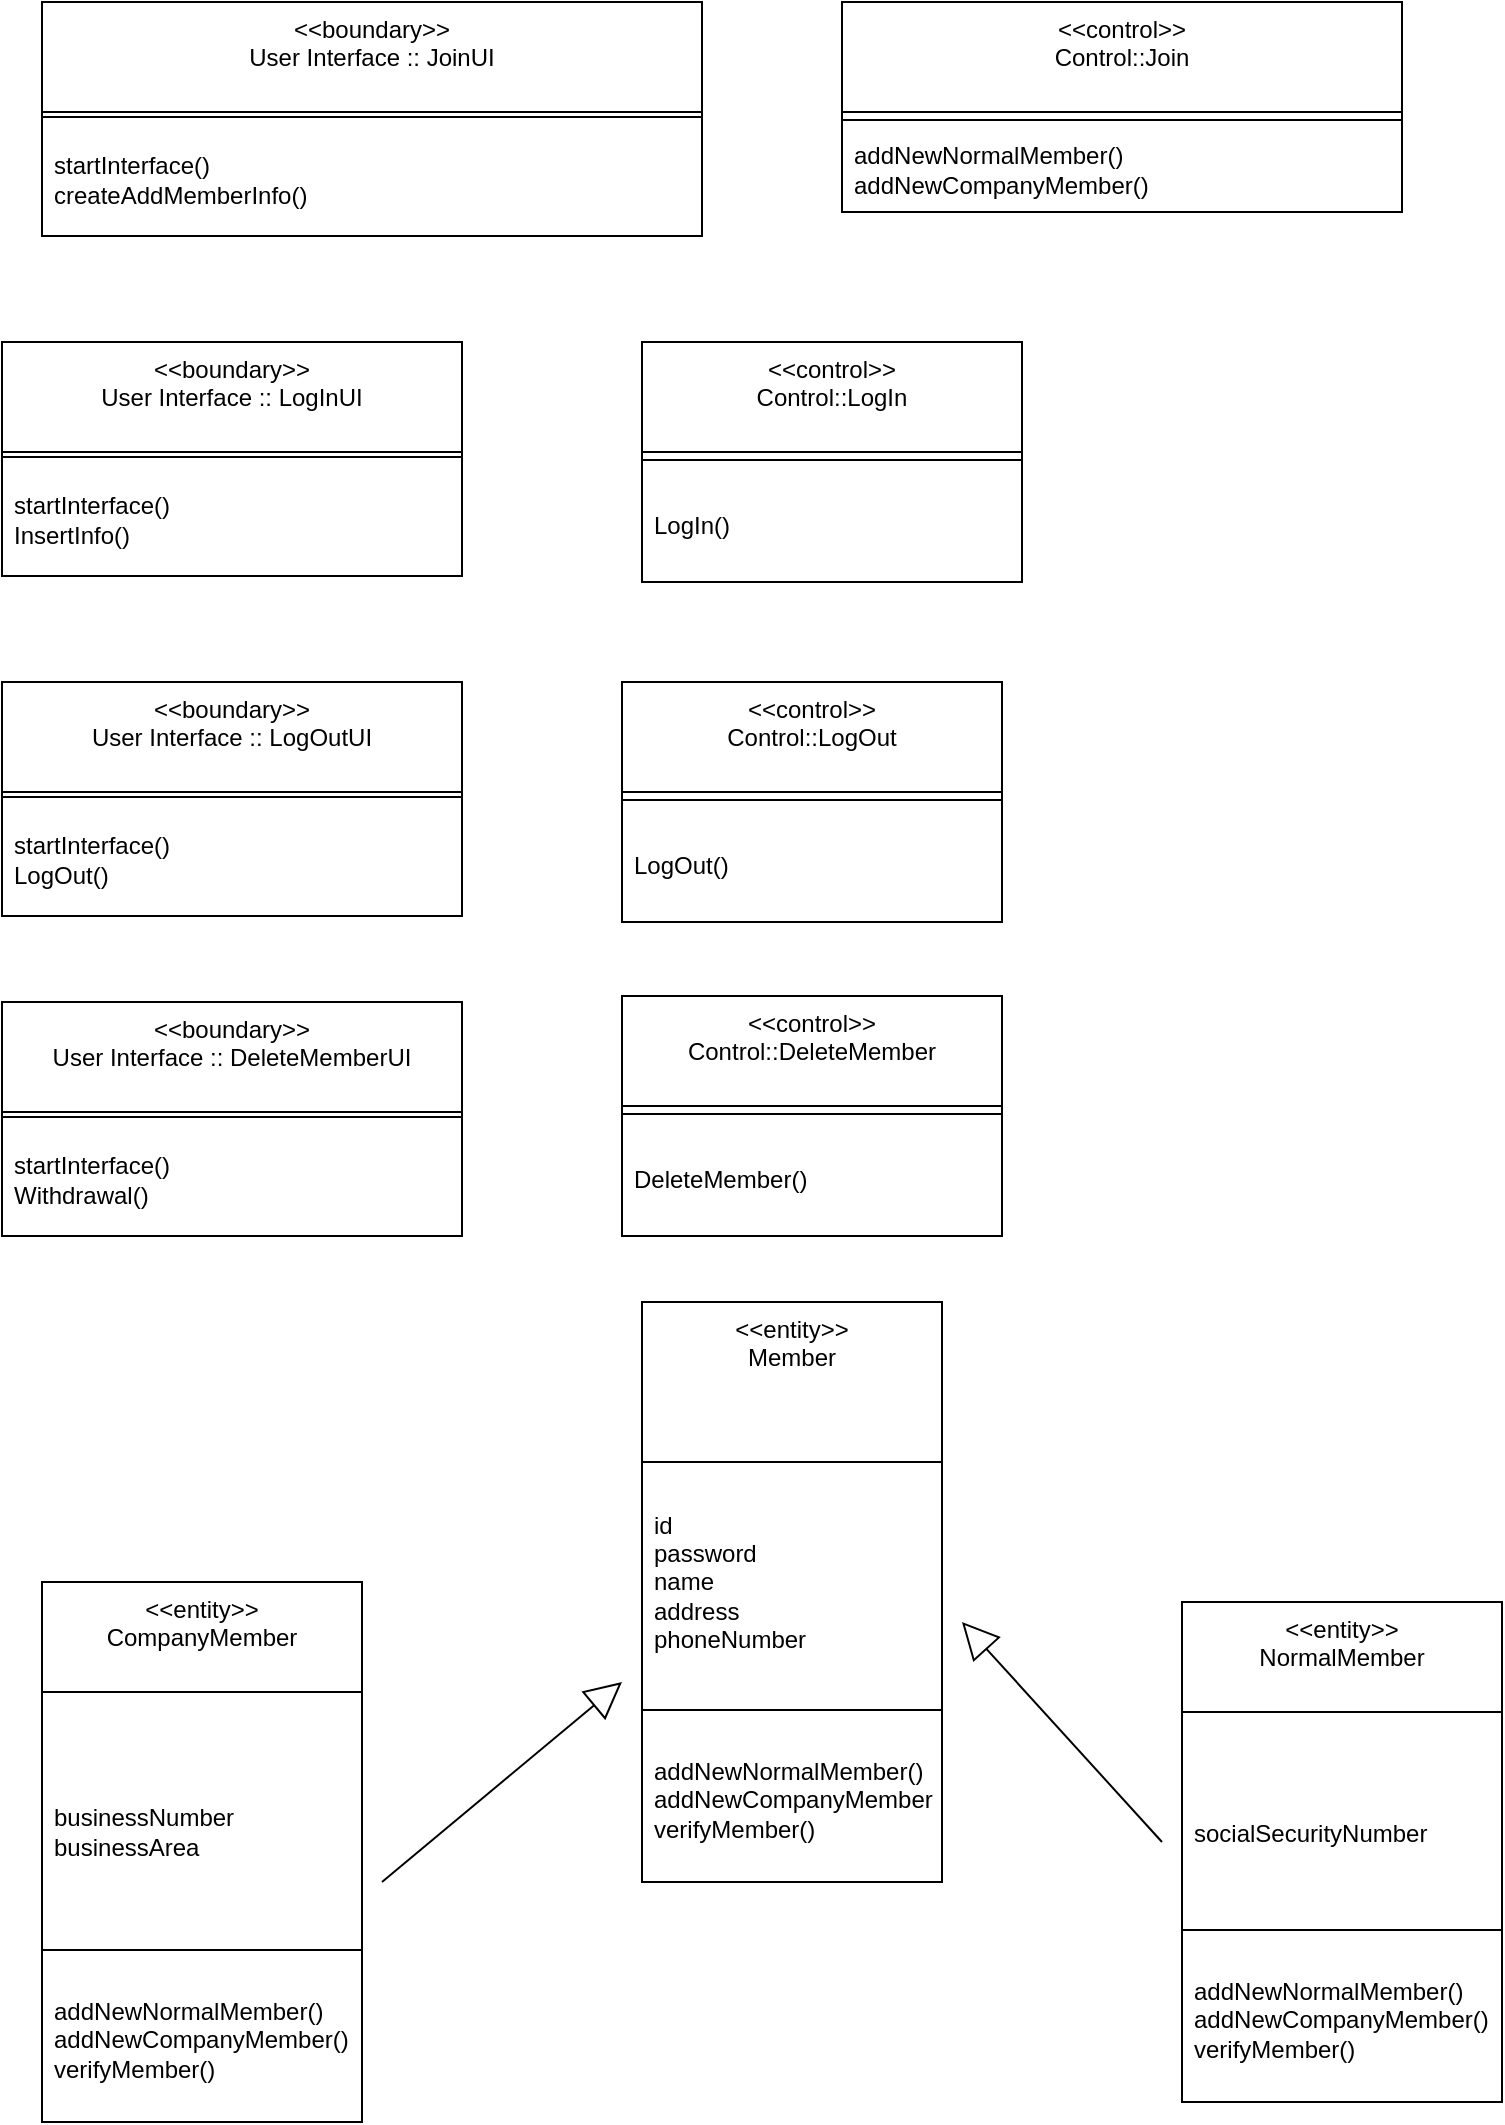 <mxfile version="21.1.5" type="device">
  <diagram name="페이지-1" id="UUJyCWo9CQzigVt5WxYt">
    <mxGraphModel dx="954" dy="536" grid="1" gridSize="10" guides="1" tooltips="1" connect="1" arrows="1" fold="1" page="1" pageScale="1" pageWidth="827" pageHeight="1169" math="0" shadow="0">
      <root>
        <mxCell id="0" />
        <mxCell id="1" parent="0" />
        <mxCell id="QXrv299QJvggx48FCND0-9" value="&amp;lt;&amp;lt;boundary&amp;gt;&amp;gt;&lt;br&gt;User Interface :: JoinUI" style="swimlane;fontStyle=0;align=center;verticalAlign=top;childLayout=stackLayout;horizontal=1;startSize=55;horizontalStack=0;resizeParent=1;resizeParentMax=0;resizeLast=0;collapsible=0;marginBottom=0;html=1;whiteSpace=wrap;" vertex="1" parent="1">
          <mxGeometry x="60" y="70" width="330" height="117" as="geometry" />
        </mxCell>
        <mxCell id="QXrv299QJvggx48FCND0-14" value="" style="line;strokeWidth=1;fillColor=none;align=left;verticalAlign=middle;spacingTop=-1;spacingLeft=3;spacingRight=3;rotatable=0;labelPosition=right;points=[];portConstraint=eastwest;" vertex="1" parent="QXrv299QJvggx48FCND0-9">
          <mxGeometry y="55" width="330" height="5" as="geometry" />
        </mxCell>
        <mxCell id="QXrv299QJvggx48FCND0-16" value="startInterface()&lt;br&gt;createAddMemberInfo()" style="text;html=1;strokeColor=none;fillColor=none;align=left;verticalAlign=middle;spacingLeft=4;spacingRight=4;overflow=hidden;rotatable=0;points=[[0,0.5],[1,0.5]];portConstraint=eastwest;whiteSpace=wrap;" vertex="1" parent="QXrv299QJvggx48FCND0-9">
          <mxGeometry y="60" width="330" height="57" as="geometry" />
        </mxCell>
        <mxCell id="QXrv299QJvggx48FCND0-17" value="&amp;lt;&amp;lt;control&amp;gt;&amp;gt;&lt;br&gt;Control::Join" style="swimlane;fontStyle=0;align=center;verticalAlign=top;childLayout=stackLayout;horizontal=1;startSize=55;horizontalStack=0;resizeParent=1;resizeParentMax=0;resizeLast=0;collapsible=0;marginBottom=0;html=1;whiteSpace=wrap;" vertex="1" parent="1">
          <mxGeometry x="460" y="70" width="280" height="105" as="geometry" />
        </mxCell>
        <mxCell id="QXrv299QJvggx48FCND0-22" value="" style="line;strokeWidth=1;fillColor=none;align=left;verticalAlign=middle;spacingTop=-1;spacingLeft=3;spacingRight=3;rotatable=0;labelPosition=right;points=[];portConstraint=eastwest;" vertex="1" parent="QXrv299QJvggx48FCND0-17">
          <mxGeometry y="55" width="280" height="8" as="geometry" />
        </mxCell>
        <mxCell id="QXrv299QJvggx48FCND0-24" value="addNewNormalMember()&lt;br&gt;addNewCompanyMember()" style="text;html=1;strokeColor=none;fillColor=none;align=left;verticalAlign=middle;spacingLeft=4;spacingRight=4;overflow=hidden;rotatable=0;points=[[0,0.5],[1,0.5]];portConstraint=eastwest;whiteSpace=wrap;" vertex="1" parent="QXrv299QJvggx48FCND0-17">
          <mxGeometry y="63" width="280" height="42" as="geometry" />
        </mxCell>
        <mxCell id="QXrv299QJvggx48FCND0-27" value="&amp;lt;&amp;lt;entity&amp;gt;&amp;gt;&lt;br&gt;Member" style="swimlane;fontStyle=0;align=center;verticalAlign=top;childLayout=stackLayout;horizontal=1;startSize=80;horizontalStack=0;resizeParent=1;resizeParentMax=0;resizeLast=0;collapsible=0;marginBottom=0;html=1;whiteSpace=wrap;" vertex="1" parent="1">
          <mxGeometry x="360" y="720" width="150" height="290" as="geometry" />
        </mxCell>
        <mxCell id="QXrv299QJvggx48FCND0-29" value="id&lt;br&gt;password&lt;br&gt;name&lt;br&gt;address&lt;br&gt;phoneNumber" style="text;html=1;strokeColor=none;fillColor=none;align=left;verticalAlign=middle;spacingLeft=4;spacingRight=4;overflow=hidden;rotatable=0;points=[[0,0.5],[1,0.5]];portConstraint=eastwest;whiteSpace=wrap;" vertex="1" parent="QXrv299QJvggx48FCND0-27">
          <mxGeometry y="80" width="150" height="120" as="geometry" />
        </mxCell>
        <mxCell id="QXrv299QJvggx48FCND0-32" value="" style="line;strokeWidth=1;fillColor=none;align=left;verticalAlign=middle;spacingTop=-1;spacingLeft=3;spacingRight=3;rotatable=0;labelPosition=right;points=[];portConstraint=eastwest;" vertex="1" parent="QXrv299QJvggx48FCND0-27">
          <mxGeometry y="200" width="150" height="8" as="geometry" />
        </mxCell>
        <mxCell id="QXrv299QJvggx48FCND0-34" value="addNewNormalMember()&lt;br&gt;addNewCompanyMember()&lt;br&gt;verifyMember()" style="text;html=1;strokeColor=none;fillColor=none;align=left;verticalAlign=middle;spacingLeft=4;spacingRight=4;overflow=hidden;rotatable=0;points=[[0,0.5],[1,0.5]];portConstraint=eastwest;whiteSpace=wrap;" vertex="1" parent="QXrv299QJvggx48FCND0-27">
          <mxGeometry y="208" width="150" height="82" as="geometry" />
        </mxCell>
        <mxCell id="QXrv299QJvggx48FCND0-44" value="&amp;lt;&amp;lt;boundary&amp;gt;&amp;gt;&lt;br&gt;User Interface :: LogInUI" style="swimlane;fontStyle=0;align=center;verticalAlign=top;childLayout=stackLayout;horizontal=1;startSize=55;horizontalStack=0;resizeParent=1;resizeParentMax=0;resizeLast=0;collapsible=0;marginBottom=0;html=1;whiteSpace=wrap;" vertex="1" parent="1">
          <mxGeometry x="40" y="240" width="230" height="117" as="geometry" />
        </mxCell>
        <mxCell id="QXrv299QJvggx48FCND0-45" value="" style="line;strokeWidth=1;fillColor=none;align=left;verticalAlign=middle;spacingTop=-1;spacingLeft=3;spacingRight=3;rotatable=0;labelPosition=right;points=[];portConstraint=eastwest;" vertex="1" parent="QXrv299QJvggx48FCND0-44">
          <mxGeometry y="55" width="230" height="5" as="geometry" />
        </mxCell>
        <mxCell id="QXrv299QJvggx48FCND0-46" value="startInterface()&lt;br&gt;InsertInfo()" style="text;html=1;strokeColor=none;fillColor=none;align=left;verticalAlign=middle;spacingLeft=4;spacingRight=4;overflow=hidden;rotatable=0;points=[[0,0.5],[1,0.5]];portConstraint=eastwest;whiteSpace=wrap;" vertex="1" parent="QXrv299QJvggx48FCND0-44">
          <mxGeometry y="60" width="230" height="57" as="geometry" />
        </mxCell>
        <mxCell id="QXrv299QJvggx48FCND0-47" value="&amp;lt;&amp;lt;control&amp;gt;&amp;gt;&lt;br&gt;Control::LogIn" style="swimlane;fontStyle=0;align=center;verticalAlign=top;childLayout=stackLayout;horizontal=1;startSize=55;horizontalStack=0;resizeParent=1;resizeParentMax=0;resizeLast=0;collapsible=0;marginBottom=0;html=1;whiteSpace=wrap;" vertex="1" parent="1">
          <mxGeometry x="360" y="240" width="190" height="120" as="geometry" />
        </mxCell>
        <mxCell id="QXrv299QJvggx48FCND0-48" value="" style="line;strokeWidth=1;fillColor=none;align=left;verticalAlign=middle;spacingTop=-1;spacingLeft=3;spacingRight=3;rotatable=0;labelPosition=right;points=[];portConstraint=eastwest;" vertex="1" parent="QXrv299QJvggx48FCND0-47">
          <mxGeometry y="55" width="190" height="8" as="geometry" />
        </mxCell>
        <mxCell id="QXrv299QJvggx48FCND0-49" value="LogIn()" style="text;html=1;strokeColor=none;fillColor=none;align=left;verticalAlign=middle;spacingLeft=4;spacingRight=4;overflow=hidden;rotatable=0;points=[[0,0.5],[1,0.5]];portConstraint=eastwest;whiteSpace=wrap;" vertex="1" parent="QXrv299QJvggx48FCND0-47">
          <mxGeometry y="63" width="190" height="57" as="geometry" />
        </mxCell>
        <mxCell id="QXrv299QJvggx48FCND0-59" value="&amp;lt;&amp;lt;boundary&amp;gt;&amp;gt;&lt;br&gt;User Interface :: LogOutUI" style="swimlane;fontStyle=0;align=center;verticalAlign=top;childLayout=stackLayout;horizontal=1;startSize=55;horizontalStack=0;resizeParent=1;resizeParentMax=0;resizeLast=0;collapsible=0;marginBottom=0;html=1;whiteSpace=wrap;" vertex="1" parent="1">
          <mxGeometry x="40" y="410" width="230" height="117" as="geometry" />
        </mxCell>
        <mxCell id="QXrv299QJvggx48FCND0-60" value="" style="line;strokeWidth=1;fillColor=none;align=left;verticalAlign=middle;spacingTop=-1;spacingLeft=3;spacingRight=3;rotatable=0;labelPosition=right;points=[];portConstraint=eastwest;" vertex="1" parent="QXrv299QJvggx48FCND0-59">
          <mxGeometry y="55" width="230" height="5" as="geometry" />
        </mxCell>
        <mxCell id="QXrv299QJvggx48FCND0-61" value="startInterface()&lt;br&gt;LogOut()" style="text;html=1;strokeColor=none;fillColor=none;align=left;verticalAlign=middle;spacingLeft=4;spacingRight=4;overflow=hidden;rotatable=0;points=[[0,0.5],[1,0.5]];portConstraint=eastwest;whiteSpace=wrap;" vertex="1" parent="QXrv299QJvggx48FCND0-59">
          <mxGeometry y="60" width="230" height="57" as="geometry" />
        </mxCell>
        <mxCell id="QXrv299QJvggx48FCND0-62" value="&amp;lt;&amp;lt;control&amp;gt;&amp;gt;&lt;br&gt;Control::LogOut" style="swimlane;fontStyle=0;align=center;verticalAlign=top;childLayout=stackLayout;horizontal=1;startSize=55;horizontalStack=0;resizeParent=1;resizeParentMax=0;resizeLast=0;collapsible=0;marginBottom=0;html=1;whiteSpace=wrap;" vertex="1" parent="1">
          <mxGeometry x="350" y="410" width="190" height="120" as="geometry" />
        </mxCell>
        <mxCell id="QXrv299QJvggx48FCND0-63" value="" style="line;strokeWidth=1;fillColor=none;align=left;verticalAlign=middle;spacingTop=-1;spacingLeft=3;spacingRight=3;rotatable=0;labelPosition=right;points=[];portConstraint=eastwest;" vertex="1" parent="QXrv299QJvggx48FCND0-62">
          <mxGeometry y="55" width="190" height="8" as="geometry" />
        </mxCell>
        <mxCell id="QXrv299QJvggx48FCND0-64" value="LogOut()" style="text;html=1;strokeColor=none;fillColor=none;align=left;verticalAlign=middle;spacingLeft=4;spacingRight=4;overflow=hidden;rotatable=0;points=[[0,0.5],[1,0.5]];portConstraint=eastwest;whiteSpace=wrap;" vertex="1" parent="QXrv299QJvggx48FCND0-62">
          <mxGeometry y="63" width="190" height="57" as="geometry" />
        </mxCell>
        <mxCell id="QXrv299QJvggx48FCND0-65" value="&amp;lt;&amp;lt;boundary&amp;gt;&amp;gt;&lt;br&gt;User Interface :: DeleteMemberUI" style="swimlane;fontStyle=0;align=center;verticalAlign=top;childLayout=stackLayout;horizontal=1;startSize=55;horizontalStack=0;resizeParent=1;resizeParentMax=0;resizeLast=0;collapsible=0;marginBottom=0;html=1;whiteSpace=wrap;" vertex="1" parent="1">
          <mxGeometry x="40" y="570" width="230" height="117" as="geometry" />
        </mxCell>
        <mxCell id="QXrv299QJvggx48FCND0-66" value="" style="line;strokeWidth=1;fillColor=none;align=left;verticalAlign=middle;spacingTop=-1;spacingLeft=3;spacingRight=3;rotatable=0;labelPosition=right;points=[];portConstraint=eastwest;" vertex="1" parent="QXrv299QJvggx48FCND0-65">
          <mxGeometry y="55" width="230" height="5" as="geometry" />
        </mxCell>
        <mxCell id="QXrv299QJvggx48FCND0-67" value="startInterface()&lt;br&gt;Withdrawal()" style="text;html=1;strokeColor=none;fillColor=none;align=left;verticalAlign=middle;spacingLeft=4;spacingRight=4;overflow=hidden;rotatable=0;points=[[0,0.5],[1,0.5]];portConstraint=eastwest;whiteSpace=wrap;" vertex="1" parent="QXrv299QJvggx48FCND0-65">
          <mxGeometry y="60" width="230" height="57" as="geometry" />
        </mxCell>
        <mxCell id="QXrv299QJvggx48FCND0-68" value="&amp;lt;&amp;lt;control&amp;gt;&amp;gt;&lt;br&gt;Control::DeleteMember" style="swimlane;fontStyle=0;align=center;verticalAlign=top;childLayout=stackLayout;horizontal=1;startSize=55;horizontalStack=0;resizeParent=1;resizeParentMax=0;resizeLast=0;collapsible=0;marginBottom=0;html=1;whiteSpace=wrap;" vertex="1" parent="1">
          <mxGeometry x="350" y="567" width="190" height="120" as="geometry" />
        </mxCell>
        <mxCell id="QXrv299QJvggx48FCND0-69" value="" style="line;strokeWidth=1;fillColor=none;align=left;verticalAlign=middle;spacingTop=-1;spacingLeft=3;spacingRight=3;rotatable=0;labelPosition=right;points=[];portConstraint=eastwest;" vertex="1" parent="QXrv299QJvggx48FCND0-68">
          <mxGeometry y="55" width="190" height="8" as="geometry" />
        </mxCell>
        <mxCell id="QXrv299QJvggx48FCND0-70" value="DeleteMember()" style="text;html=1;strokeColor=none;fillColor=none;align=left;verticalAlign=middle;spacingLeft=4;spacingRight=4;overflow=hidden;rotatable=0;points=[[0,0.5],[1,0.5]];portConstraint=eastwest;whiteSpace=wrap;" vertex="1" parent="QXrv299QJvggx48FCND0-68">
          <mxGeometry y="63" width="190" height="57" as="geometry" />
        </mxCell>
        <mxCell id="QXrv299QJvggx48FCND0-71" value="&amp;lt;&amp;lt;entity&amp;gt;&amp;gt;&lt;br&gt;CompanyMember" style="swimlane;fontStyle=0;align=center;verticalAlign=top;childLayout=stackLayout;horizontal=1;startSize=55;horizontalStack=0;resizeParent=1;resizeParentMax=0;resizeLast=0;collapsible=0;marginBottom=0;html=1;whiteSpace=wrap;" vertex="1" parent="1">
          <mxGeometry x="60" y="860" width="160" height="270" as="geometry" />
        </mxCell>
        <mxCell id="QXrv299QJvggx48FCND0-72" value="&lt;br&gt;businessNumber&lt;br&gt;businessArea" style="text;html=1;strokeColor=none;fillColor=none;align=left;verticalAlign=middle;spacingLeft=4;spacingRight=4;overflow=hidden;rotatable=0;points=[[0,0.5],[1,0.5]];portConstraint=eastwest;whiteSpace=wrap;" vertex="1" parent="QXrv299QJvggx48FCND0-71">
          <mxGeometry y="55" width="160" height="125" as="geometry" />
        </mxCell>
        <mxCell id="QXrv299QJvggx48FCND0-73" value="" style="line;strokeWidth=1;fillColor=none;align=left;verticalAlign=middle;spacingTop=-1;spacingLeft=3;spacingRight=3;rotatable=0;labelPosition=right;points=[];portConstraint=eastwest;" vertex="1" parent="QXrv299QJvggx48FCND0-71">
          <mxGeometry y="180" width="160" height="8" as="geometry" />
        </mxCell>
        <mxCell id="QXrv299QJvggx48FCND0-74" value="addNewNormalMember()&lt;br&gt;addNewCompanyMember()&lt;br&gt;verifyMember()" style="text;html=1;strokeColor=none;fillColor=none;align=left;verticalAlign=middle;spacingLeft=4;spacingRight=4;overflow=hidden;rotatable=0;points=[[0,0.5],[1,0.5]];portConstraint=eastwest;whiteSpace=wrap;" vertex="1" parent="QXrv299QJvggx48FCND0-71">
          <mxGeometry y="188" width="160" height="82" as="geometry" />
        </mxCell>
        <mxCell id="QXrv299QJvggx48FCND0-75" value="&amp;lt;&amp;lt;entity&amp;gt;&amp;gt;&lt;br&gt;NormalMember" style="swimlane;fontStyle=0;align=center;verticalAlign=top;childLayout=stackLayout;horizontal=1;startSize=55;horizontalStack=0;resizeParent=1;resizeParentMax=0;resizeLast=0;collapsible=0;marginBottom=0;html=1;whiteSpace=wrap;" vertex="1" parent="1">
          <mxGeometry x="630" y="870" width="160" height="250" as="geometry" />
        </mxCell>
        <mxCell id="QXrv299QJvggx48FCND0-76" value="&lt;br&gt;socialSecurityNumber" style="text;html=1;strokeColor=none;fillColor=none;align=left;verticalAlign=middle;spacingLeft=4;spacingRight=4;overflow=hidden;rotatable=0;points=[[0,0.5],[1,0.5]];portConstraint=eastwest;whiteSpace=wrap;" vertex="1" parent="QXrv299QJvggx48FCND0-75">
          <mxGeometry y="55" width="160" height="105" as="geometry" />
        </mxCell>
        <mxCell id="QXrv299QJvggx48FCND0-77" value="" style="line;strokeWidth=1;fillColor=none;align=left;verticalAlign=middle;spacingTop=-1;spacingLeft=3;spacingRight=3;rotatable=0;labelPosition=right;points=[];portConstraint=eastwest;" vertex="1" parent="QXrv299QJvggx48FCND0-75">
          <mxGeometry y="160" width="160" height="8" as="geometry" />
        </mxCell>
        <mxCell id="QXrv299QJvggx48FCND0-78" value="addNewNormalMember()&lt;br&gt;addNewCompanyMember()&lt;br&gt;verifyMember()" style="text;html=1;strokeColor=none;fillColor=none;align=left;verticalAlign=middle;spacingLeft=4;spacingRight=4;overflow=hidden;rotatable=0;points=[[0,0.5],[1,0.5]];portConstraint=eastwest;whiteSpace=wrap;" vertex="1" parent="QXrv299QJvggx48FCND0-75">
          <mxGeometry y="168" width="160" height="82" as="geometry" />
        </mxCell>
        <mxCell id="QXrv299QJvggx48FCND0-79" value="" style="endArrow=block;endSize=16;endFill=0;html=1;rounded=0;" edge="1" parent="1">
          <mxGeometry width="160" relative="1" as="geometry">
            <mxPoint x="230" y="1010" as="sourcePoint" />
            <mxPoint x="350" y="910" as="targetPoint" />
          </mxGeometry>
        </mxCell>
        <mxCell id="QXrv299QJvggx48FCND0-80" value="" style="endArrow=block;endSize=16;endFill=0;html=1;rounded=0;" edge="1" parent="1">
          <mxGeometry width="160" relative="1" as="geometry">
            <mxPoint x="620" y="990" as="sourcePoint" />
            <mxPoint x="520" y="880" as="targetPoint" />
          </mxGeometry>
        </mxCell>
      </root>
    </mxGraphModel>
  </diagram>
</mxfile>
